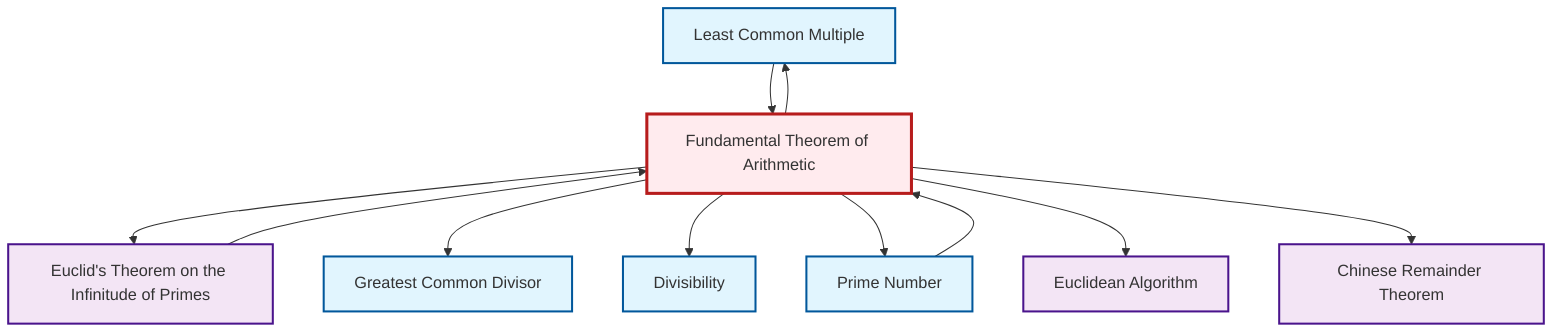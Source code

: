 graph TD
    classDef definition fill:#e1f5fe,stroke:#01579b,stroke-width:2px
    classDef theorem fill:#f3e5f5,stroke:#4a148c,stroke-width:2px
    classDef axiom fill:#fff3e0,stroke:#e65100,stroke-width:2px
    classDef example fill:#e8f5e9,stroke:#1b5e20,stroke-width:2px
    classDef current fill:#ffebee,stroke:#b71c1c,stroke-width:3px
    def-lcm["Least Common Multiple"]:::definition
    thm-euclid-infinitude-primes["Euclid's Theorem on the Infinitude of Primes"]:::theorem
    def-gcd["Greatest Common Divisor"]:::definition
    def-divisibility["Divisibility"]:::definition
    def-prime["Prime Number"]:::definition
    thm-fundamental-arithmetic["Fundamental Theorem of Arithmetic"]:::theorem
    thm-chinese-remainder["Chinese Remainder Theorem"]:::theorem
    thm-euclidean-algorithm["Euclidean Algorithm"]:::theorem
    thm-fundamental-arithmetic --> thm-euclid-infinitude-primes
    thm-fundamental-arithmetic --> def-lcm
    thm-fundamental-arithmetic --> def-gcd
    thm-euclid-infinitude-primes --> thm-fundamental-arithmetic
    thm-fundamental-arithmetic --> def-divisibility
    thm-fundamental-arithmetic --> def-prime
    def-lcm --> thm-fundamental-arithmetic
    thm-fundamental-arithmetic --> thm-euclidean-algorithm
    def-prime --> thm-fundamental-arithmetic
    thm-fundamental-arithmetic --> thm-chinese-remainder
    class thm-fundamental-arithmetic current